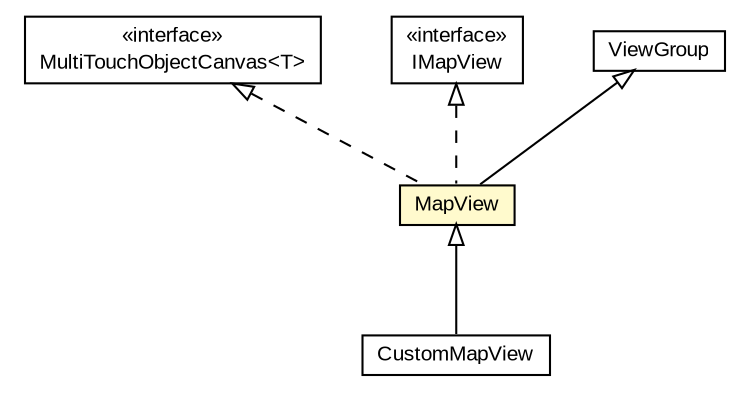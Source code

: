 #!/usr/local/bin/dot
#
# Class diagram 
# Generated by UMLGraph version R5_6-24-gf6e263 (http://www.umlgraph.org/)
#

digraph G {
	edge [fontname="arial",fontsize=10,labelfontname="arial",labelfontsize=10];
	node [fontname="arial",fontsize=10,shape=plaintext];
	nodesep=0.25;
	ranksep=0.5;
	// org.osmdroid.samplefragments.layouts.CustomMapView
	c175713 [label=<<table title="org.osmdroid.samplefragments.layouts.CustomMapView" border="0" cellborder="1" cellspacing="0" cellpadding="2" port="p" href="../samplefragments/layouts/CustomMapView.html">
		<tr><td><table border="0" cellspacing="0" cellpadding="1">
<tr><td align="center" balign="center"> CustomMapView </td></tr>
		</table></td></tr>
		</table>>, URL="../samplefragments/layouts/CustomMapView.html", fontname="arial", fontcolor="black", fontsize=10.0];
	// org.metalev.multitouch.controller.MultiTouchController.MultiTouchObjectCanvas<T>
	c175802 [label=<<table title="org.metalev.multitouch.controller.MultiTouchController.MultiTouchObjectCanvas" border="0" cellborder="1" cellspacing="0" cellpadding="2" port="p" href="../../metalev/multitouch/controller/MultiTouchController.MultiTouchObjectCanvas.html">
		<tr><td><table border="0" cellspacing="0" cellpadding="1">
<tr><td align="center" balign="center"> &#171;interface&#187; </td></tr>
<tr><td align="center" balign="center"> MultiTouchObjectCanvas&lt;T&gt; </td></tr>
		</table></td></tr>
		</table>>, URL="../../metalev/multitouch/controller/MultiTouchController.MultiTouchObjectCanvas.html", fontname="arial", fontcolor="black", fontsize=10.0];
	// org.osmdroid.api.IMapView
	c175805 [label=<<table title="org.osmdroid.api.IMapView" border="0" cellborder="1" cellspacing="0" cellpadding="2" port="p" href="../api/IMapView.html">
		<tr><td><table border="0" cellspacing="0" cellpadding="1">
<tr><td align="center" balign="center"> &#171;interface&#187; </td></tr>
<tr><td align="center" balign="center"> IMapView </td></tr>
		</table></td></tr>
		</table>>, URL="../api/IMapView.html", fontname="arial", fontcolor="black", fontsize=10.0];
	// org.osmdroid.views.MapView
	c175947 [label=<<table title="org.osmdroid.views.MapView" border="0" cellborder="1" cellspacing="0" cellpadding="2" port="p" bgcolor="lemonChiffon" href="./MapView.html">
		<tr><td><table border="0" cellspacing="0" cellpadding="1">
<tr><td align="center" balign="center"> MapView </td></tr>
		</table></td></tr>
		</table>>, URL="./MapView.html", fontname="arial", fontcolor="black", fontsize=10.0];
	//org.osmdroid.samplefragments.layouts.CustomMapView extends org.osmdroid.views.MapView
	c175947:p -> c175713:p [dir=back,arrowtail=empty];
	//org.osmdroid.views.MapView extends ViewGroup
	c176103:p -> c175947:p [dir=back,arrowtail=empty];
	//org.osmdroid.views.MapView implements org.osmdroid.api.IMapView
	c175805:p -> c175947:p [dir=back,arrowtail=empty,style=dashed];
	//org.osmdroid.views.MapView implements org.metalev.multitouch.controller.MultiTouchController.MultiTouchObjectCanvas<T>
	c175802:p -> c175947:p [dir=back,arrowtail=empty,style=dashed];
	// ViewGroup
	c176103[label=<<table title="ViewGroup" border="0" cellborder="1" cellspacing="0" cellpadding="2" port="p" href="http://java.sun.com/j2se/1.4.2/docs/api//ViewGroup.html">
		<tr><td><table border="0" cellspacing="0" cellpadding="1">
<tr><td align="center" balign="center"> ViewGroup </td></tr>
		</table></td></tr>
		</table>>, fontname="arial", fontcolor="black", fontsize=10.0];
}

